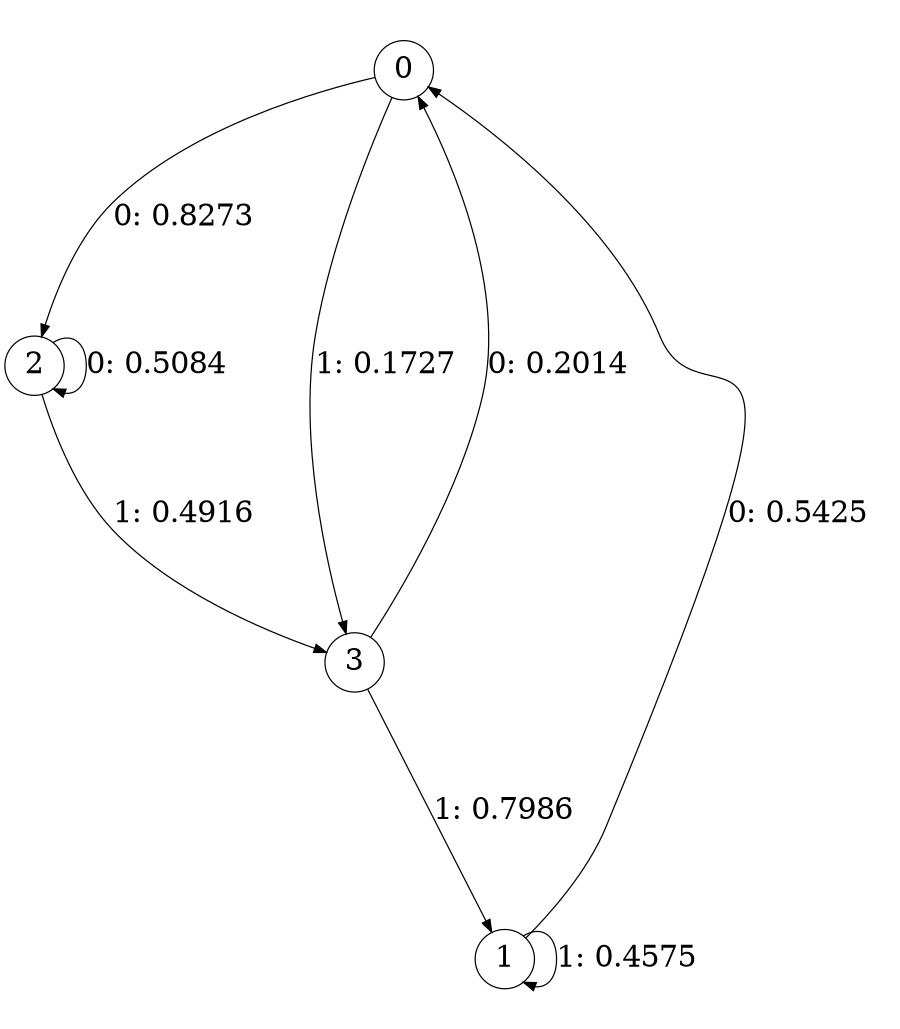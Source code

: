 digraph "ch5randomL2" {
size = "6,8.5";
ratio = "fill";
node [shape = circle];
node [fontsize = 24];
edge [fontsize = 24];
0 -> 2 [label = "0: 0.8273   "];
0 -> 3 [label = "1: 0.1727   "];
1 -> 0 [label = "0: 0.5425   "];
1 -> 1 [label = "1: 0.4575   "];
2 -> 2 [label = "0: 0.5084   "];
2 -> 3 [label = "1: 0.4916   "];
3 -> 0 [label = "0: 0.2014   "];
3 -> 1 [label = "1: 0.7986   "];
}